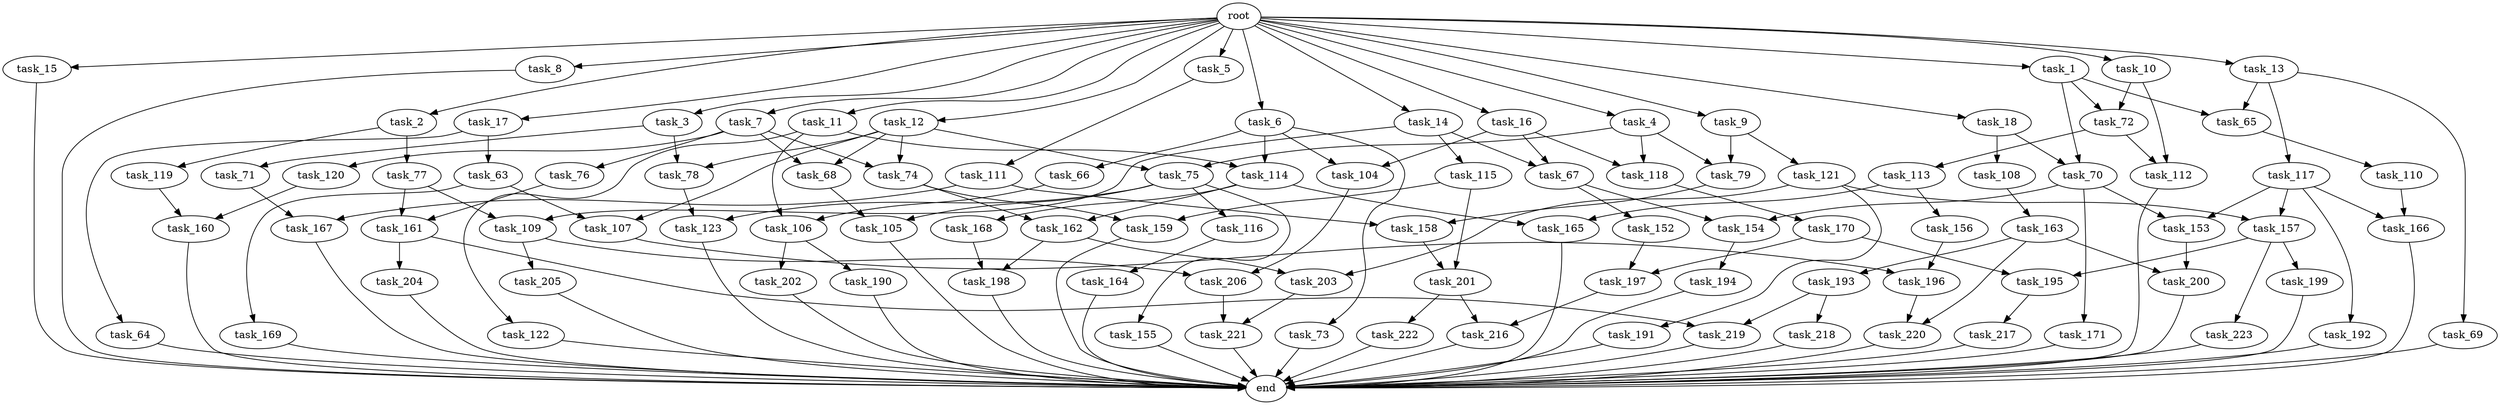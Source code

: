 digraph G {
  task_67 [size="38654705664.000000"];
  task_153 [size="35218731827.200005"];
  task_193 [size="85899345920.000000"];
  task_12 [size="102.400000"];
  task_201 [size="29205777612.800003"];
  task_5 [size="102.400000"];
  task_217 [size="69578470195.199997"];
  task_63 [size="30923764531.200001"];
  task_196 [size="84181359001.600006"];
  task_164 [size="69578470195.199997"];
  task_203 [size="58411555225.600006"];
  task_17 [size="102.400000"];
  task_2 [size="102.400000"];
  task_121 [size="54975581388.800003"];
  task_216 [size="127990025420.800003"];
  task_168 [size="13743895347.200001"];
  task_197 [size="68719476736.000000"];
  task_166 [size="17179869184.000000"];
  task_169 [size="42090679500.800003"];
  task_79 [size="76450417868.800003"];
  task_77 [size="30923764531.200001"];
  task_163 [size="3435973836.800000"];
  task_11 [size="102.400000"];
  task_71 [size="21474836480.000000"];
  task_167 [size="11166914969.600000"];
  task_15 [size="102.400000"];
  task_191 [size="54975581388.800003"];
  task_152 [size="30923764531.200001"];
  task_64 [size="30923764531.200001"];
  task_156 [size="7730941132.800000"];
  task_104 [size="116823110451.200012"];
  root [size="0.000000"];
  task_72 [size="99643241267.200012"];
  task_69 [size="3435973836.800000"];
  task_119 [size="30923764531.200001"];
  task_223 [size="42090679500.800003"];
  task_74 [size="49821620633.600006"];
  end [size="0.000000"];
  task_190 [size="30923764531.200001"];
  task_114 [size="140874927308.800018"];
  task_8 [size="102.400000"];
  task_155 [size="54975581388.800003"];
  task_18 [size="102.400000"];
  task_109 [size="11166914969.600000"];
  task_122 [size="54975581388.800003"];
  task_194 [size="85899345920.000000"];
  task_105 [size="109951162777.600006"];
  task_160 [size="49821620633.600006"];
  task_66 [size="85899345920.000000"];
  task_206 [size="49821620633.600006"];
  task_198 [size="45526653337.600006"];
  task_165 [size="21474836480.000000"];
  task_116 [size="54975581388.800003"];
  task_199 [size="42090679500.800003"];
  task_1 [size="102.400000"];
  task_3 [size="102.400000"];
  task_200 [size="107374182400.000000"];
  task_157 [size="68719476736.000000"];
  task_9 [size="102.400000"];
  task_75 [size="29205777612.800003"];
  task_220 [size="89335319756.800003"];
  task_4 [size="102.400000"];
  task_111 [size="42090679500.800003"];
  task_123 [size="68719476736.000000"];
  task_117 [size="3435973836.800000"];
  task_16 [size="102.400000"];
  task_68 [size="49821620633.600006"];
  task_7 [size="102.400000"];
  task_159 [size="42949672960.000000"];
  task_154 [size="52398601011.200005"];
  task_6 [size="102.400000"];
  task_221 [size="73014444032.000000"];
  task_170 [size="7730941132.800000"];
  task_192 [size="13743895347.200001"];
  task_112 [size="44667659878.400002"];
  task_65 [size="89335319756.800003"];
  task_115 [size="7730941132.800000"];
  task_158 [size="49821620633.600006"];
  task_202 [size="30923764531.200001"];
  task_118 [size="52398601011.200005"];
  task_120 [size="42090679500.800003"];
  task_204 [size="42090679500.800003"];
  task_73 [size="85899345920.000000"];
  task_162 [size="35218731827.200005"];
  task_13 [size="102.400000"];
  task_113 [size="30923764531.200001"];
  task_76 [size="42090679500.800003"];
  task_171 [size="21474836480.000000"];
  task_70 [size="140874927308.800018"];
  task_222 [size="42090679500.800003"];
  task_161 [size="58411555225.600006"];
  task_218 [size="13743895347.200001"];
  task_219 [size="55834574848.000000"];
  task_78 [size="29205777612.800003"];
  task_10 [size="102.400000"];
  task_14 [size="102.400000"];
  task_110 [size="21474836480.000000"];
  task_205 [size="7730941132.800000"];
  task_108 [size="54975581388.800003"];
  task_195 [size="55834574848.000000"];
  task_106 [size="97066260889.600006"];
  task_107 [size="49821620633.600006"];

  task_67 -> task_152 [size="301989888.000000"];
  task_67 -> task_154 [size="301989888.000000"];
  task_153 -> task_200 [size="209715200.000000"];
  task_193 -> task_219 [size="134217728.000000"];
  task_193 -> task_218 [size="134217728.000000"];
  task_12 -> task_74 [size="75497472.000000"];
  task_12 -> task_75 [size="75497472.000000"];
  task_12 -> task_68 [size="75497472.000000"];
  task_12 -> task_107 [size="75497472.000000"];
  task_12 -> task_78 [size="75497472.000000"];
  task_201 -> task_222 [size="411041792.000000"];
  task_201 -> task_216 [size="411041792.000000"];
  task_5 -> task_111 [size="411041792.000000"];
  task_217 -> end [size="1.000000"];
  task_63 -> task_169 [size="411041792.000000"];
  task_63 -> task_107 [size="411041792.000000"];
  task_196 -> task_220 [size="33554432.000000"];
  task_164 -> end [size="1.000000"];
  task_203 -> task_221 [size="411041792.000000"];
  task_17 -> task_63 [size="301989888.000000"];
  task_17 -> task_64 [size="301989888.000000"];
  task_2 -> task_119 [size="301989888.000000"];
  task_2 -> task_77 [size="301989888.000000"];
  task_121 -> task_203 [size="536870912.000000"];
  task_121 -> task_191 [size="536870912.000000"];
  task_121 -> task_157 [size="536870912.000000"];
  task_216 -> end [size="1.000000"];
  task_168 -> task_198 [size="411041792.000000"];
  task_197 -> task_216 [size="838860800.000000"];
  task_166 -> end [size="1.000000"];
  task_169 -> end [size="1.000000"];
  task_79 -> task_158 [size="411041792.000000"];
  task_77 -> task_109 [size="33554432.000000"];
  task_77 -> task_161 [size="33554432.000000"];
  task_163 -> task_220 [size="838860800.000000"];
  task_163 -> task_193 [size="838860800.000000"];
  task_163 -> task_200 [size="838860800.000000"];
  task_11 -> task_106 [size="536870912.000000"];
  task_11 -> task_114 [size="536870912.000000"];
  task_11 -> task_122 [size="536870912.000000"];
  task_71 -> task_167 [size="33554432.000000"];
  task_167 -> end [size="1.000000"];
  task_15 -> end [size="1.000000"];
  task_191 -> end [size="1.000000"];
  task_152 -> task_197 [size="536870912.000000"];
  task_64 -> end [size="1.000000"];
  task_156 -> task_196 [size="411041792.000000"];
  task_104 -> task_206 [size="411041792.000000"];
  root -> task_7 [size="1.000000"];
  root -> task_8 [size="1.000000"];
  root -> task_12 [size="1.000000"];
  root -> task_18 [size="1.000000"];
  root -> task_1 [size="1.000000"];
  root -> task_3 [size="1.000000"];
  root -> task_16 [size="1.000000"];
  root -> task_5 [size="1.000000"];
  root -> task_10 [size="1.000000"];
  root -> task_6 [size="1.000000"];
  root -> task_17 [size="1.000000"];
  root -> task_9 [size="1.000000"];
  root -> task_11 [size="1.000000"];
  root -> task_4 [size="1.000000"];
  root -> task_13 [size="1.000000"];
  root -> task_2 [size="1.000000"];
  root -> task_14 [size="1.000000"];
  root -> task_15 [size="1.000000"];
  task_72 -> task_112 [size="301989888.000000"];
  task_72 -> task_113 [size="301989888.000000"];
  task_69 -> end [size="1.000000"];
  task_119 -> task_160 [size="411041792.000000"];
  task_223 -> end [size="1.000000"];
  task_74 -> task_159 [size="209715200.000000"];
  task_74 -> task_162 [size="209715200.000000"];
  task_190 -> end [size="1.000000"];
  task_114 -> task_168 [size="134217728.000000"];
  task_114 -> task_162 [size="134217728.000000"];
  task_114 -> task_165 [size="134217728.000000"];
  task_8 -> end [size="1.000000"];
  task_155 -> end [size="1.000000"];
  task_18 -> task_108 [size="536870912.000000"];
  task_18 -> task_70 [size="536870912.000000"];
  task_109 -> task_205 [size="75497472.000000"];
  task_109 -> task_206 [size="75497472.000000"];
  task_122 -> end [size="1.000000"];
  task_194 -> end [size="1.000000"];
  task_105 -> end [size="1.000000"];
  task_160 -> end [size="1.000000"];
  task_66 -> task_106 [size="411041792.000000"];
  task_206 -> task_221 [size="301989888.000000"];
  task_198 -> end [size="1.000000"];
  task_165 -> end [size="1.000000"];
  task_116 -> task_164 [size="679477248.000000"];
  task_199 -> end [size="1.000000"];
  task_1 -> task_65 [size="838860800.000000"];
  task_1 -> task_72 [size="838860800.000000"];
  task_1 -> task_70 [size="838860800.000000"];
  task_3 -> task_71 [size="209715200.000000"];
  task_3 -> task_78 [size="209715200.000000"];
  task_200 -> end [size="1.000000"];
  task_157 -> task_223 [size="411041792.000000"];
  task_157 -> task_195 [size="411041792.000000"];
  task_157 -> task_199 [size="411041792.000000"];
  task_9 -> task_79 [size="536870912.000000"];
  task_9 -> task_121 [size="536870912.000000"];
  task_75 -> task_116 [size="536870912.000000"];
  task_75 -> task_123 [size="536870912.000000"];
  task_75 -> task_105 [size="536870912.000000"];
  task_75 -> task_155 [size="536870912.000000"];
  task_220 -> end [size="1.000000"];
  task_4 -> task_79 [size="209715200.000000"];
  task_4 -> task_118 [size="209715200.000000"];
  task_4 -> task_75 [size="209715200.000000"];
  task_111 -> task_167 [size="75497472.000000"];
  task_111 -> task_158 [size="75497472.000000"];
  task_123 -> end [size="1.000000"];
  task_117 -> task_166 [size="134217728.000000"];
  task_117 -> task_153 [size="134217728.000000"];
  task_117 -> task_192 [size="134217728.000000"];
  task_117 -> task_157 [size="134217728.000000"];
  task_16 -> task_67 [size="301989888.000000"];
  task_16 -> task_104 [size="301989888.000000"];
  task_16 -> task_118 [size="301989888.000000"];
  task_68 -> task_105 [size="536870912.000000"];
  task_7 -> task_74 [size="411041792.000000"];
  task_7 -> task_120 [size="411041792.000000"];
  task_7 -> task_68 [size="411041792.000000"];
  task_7 -> task_76 [size="411041792.000000"];
  task_159 -> end [size="1.000000"];
  task_154 -> task_194 [size="838860800.000000"];
  task_6 -> task_104 [size="838860800.000000"];
  task_6 -> task_66 [size="838860800.000000"];
  task_6 -> task_114 [size="838860800.000000"];
  task_6 -> task_73 [size="838860800.000000"];
  task_221 -> end [size="1.000000"];
  task_170 -> task_195 [size="134217728.000000"];
  task_170 -> task_197 [size="134217728.000000"];
  task_192 -> end [size="1.000000"];
  task_112 -> end [size="1.000000"];
  task_65 -> task_110 [size="209715200.000000"];
  task_115 -> task_201 [size="209715200.000000"];
  task_115 -> task_159 [size="209715200.000000"];
  task_158 -> task_201 [size="75497472.000000"];
  task_202 -> end [size="1.000000"];
  task_118 -> task_170 [size="75497472.000000"];
  task_120 -> task_160 [size="75497472.000000"];
  task_204 -> end [size="1.000000"];
  task_73 -> end [size="1.000000"];
  task_162 -> task_203 [size="33554432.000000"];
  task_162 -> task_198 [size="33554432.000000"];
  task_13 -> task_65 [size="33554432.000000"];
  task_13 -> task_69 [size="33554432.000000"];
  task_13 -> task_117 [size="33554432.000000"];
  task_113 -> task_156 [size="75497472.000000"];
  task_113 -> task_165 [size="75497472.000000"];
  task_76 -> task_161 [size="536870912.000000"];
  task_171 -> end [size="1.000000"];
  task_70 -> task_154 [size="209715200.000000"];
  task_70 -> task_171 [size="209715200.000000"];
  task_70 -> task_153 [size="209715200.000000"];
  task_222 -> end [size="1.000000"];
  task_161 -> task_204 [size="411041792.000000"];
  task_161 -> task_219 [size="411041792.000000"];
  task_218 -> end [size="1.000000"];
  task_219 -> end [size="1.000000"];
  task_78 -> task_123 [size="134217728.000000"];
  task_10 -> task_112 [size="134217728.000000"];
  task_10 -> task_72 [size="134217728.000000"];
  task_14 -> task_67 [size="75497472.000000"];
  task_14 -> task_109 [size="75497472.000000"];
  task_14 -> task_115 [size="75497472.000000"];
  task_110 -> task_166 [size="33554432.000000"];
  task_205 -> end [size="1.000000"];
  task_108 -> task_163 [size="33554432.000000"];
  task_195 -> task_217 [size="679477248.000000"];
  task_106 -> task_190 [size="301989888.000000"];
  task_106 -> task_202 [size="301989888.000000"];
  task_107 -> task_196 [size="411041792.000000"];
}
